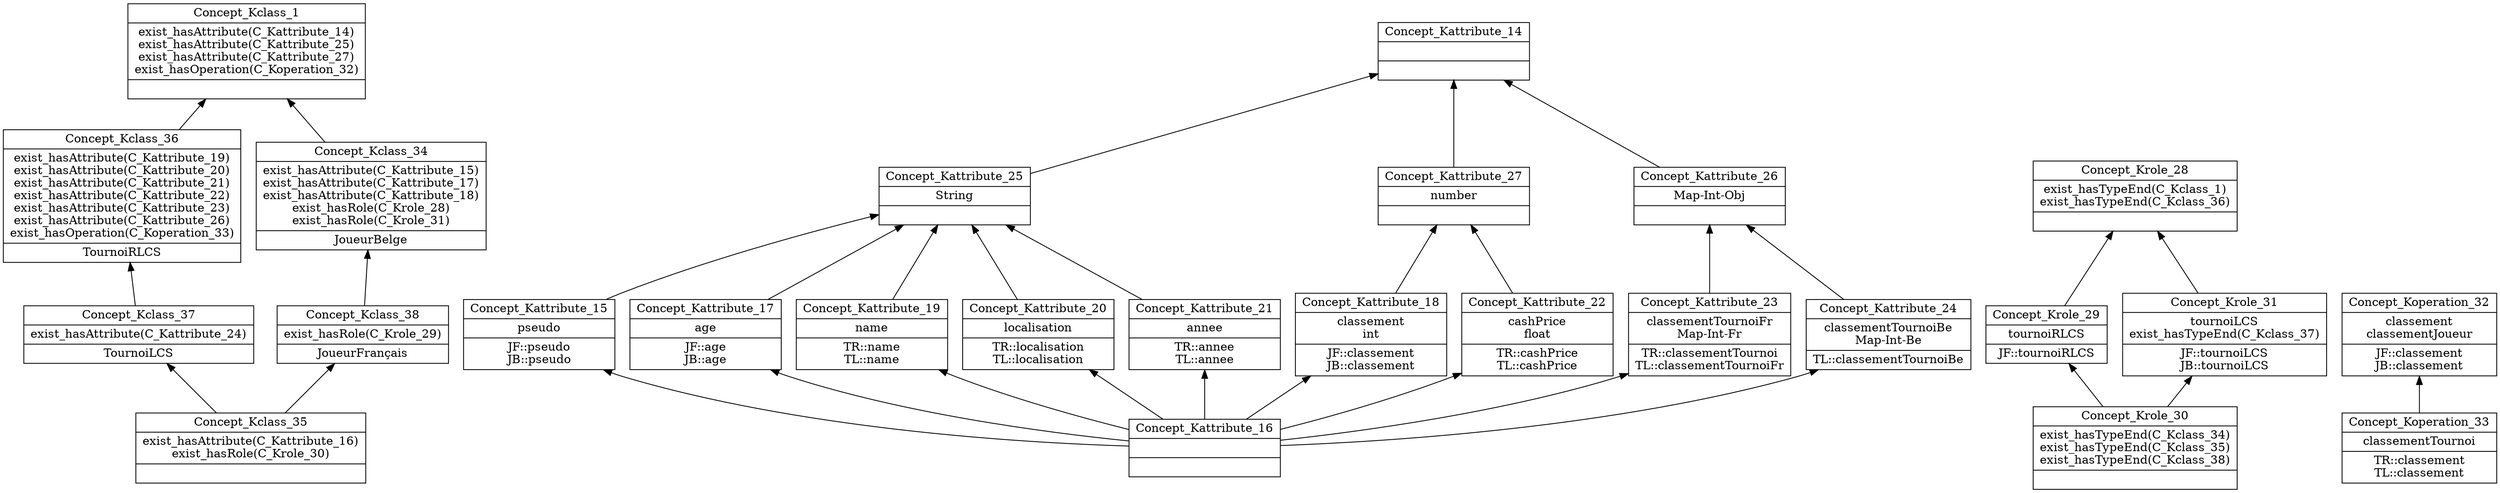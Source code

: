 digraph G { 
	rankdir=BT;
subgraph Kclass { 
label="Kclass";
1 [shape=record,label="{Concept_Kclass_1|exist_hasAttribute(C_Kattribute_14)\nexist_hasAttribute(C_Kattribute_25)\nexist_hasAttribute(C_Kattribute_27)\nexist_hasOperation(C_Koperation_32)\n|}"];
34 [shape=record,label="{Concept_Kclass_34|exist_hasAttribute(C_Kattribute_15)\nexist_hasAttribute(C_Kattribute_17)\nexist_hasAttribute(C_Kattribute_18)\nexist_hasRole(C_Krole_28)\nexist_hasRole(C_Krole_31)\n|JoueurBelge\n}"];
35 [shape=record,label="{Concept_Kclass_35|exist_hasAttribute(C_Kattribute_16)\nexist_hasRole(C_Krole_30)\n|}"];
36 [shape=record,label="{Concept_Kclass_36|exist_hasAttribute(C_Kattribute_19)\nexist_hasAttribute(C_Kattribute_20)\nexist_hasAttribute(C_Kattribute_21)\nexist_hasAttribute(C_Kattribute_22)\nexist_hasAttribute(C_Kattribute_23)\nexist_hasAttribute(C_Kattribute_26)\nexist_hasOperation(C_Koperation_33)\n|TournoiRLCS\n}"];
37 [shape=record,label="{Concept_Kclass_37|exist_hasAttribute(C_Kattribute_24)\n|TournoiLCS\n}"];
38 [shape=record,label="{Concept_Kclass_38|exist_hasRole(C_Krole_29)\n|JoueurFrançais\n}"];
	34 -> 1
	36 -> 1
	38 -> 34
	37 -> 36
	35 -> 37
	35 -> 38
}
subgraph Kattribute { 
label="Kattribute";
14 [shape=record,label="{Concept_Kattribute_14||}"];
15 [shape=record,label="{Concept_Kattribute_15|pseudo\n|JF::pseudo\nJB::pseudo\n}"];
16 [shape=record,label="{Concept_Kattribute_16||}"];
17 [shape=record,label="{Concept_Kattribute_17|age\n|JF::age\nJB::age\n}"];
18 [shape=record,label="{Concept_Kattribute_18|classement\nint\n|JF::classement\nJB::classement\n}"];
19 [shape=record,label="{Concept_Kattribute_19|name\n|TR::name\nTL::name\n}"];
20 [shape=record,label="{Concept_Kattribute_20|localisation\n|TR::localisation\nTL::localisation\n}"];
21 [shape=record,label="{Concept_Kattribute_21|annee\n|TR::annee\nTL::annee\n}"];
22 [shape=record,label="{Concept_Kattribute_22|cashPrice\nfloat\n|TR::cashPrice\nTL::cashPrice\n}"];
23 [shape=record,label="{Concept_Kattribute_23|classementTournoiFr\nMap-Int-Fr\n|TR::classementTournoi\nTL::classementTournoiFr\n}"];
24 [shape=record,label="{Concept_Kattribute_24|classementTournoiBe\nMap-Int-Be\n|TL::classementTournoiBe\n}"];
25 [shape=record,label="{Concept_Kattribute_25|String\n|}"];
26 [shape=record,label="{Concept_Kattribute_26|Map-Int-Obj\n|}"];
27 [shape=record,label="{Concept_Kattribute_27|number\n|}"];
	25 -> 14
	26 -> 14
	27 -> 14
	16 -> 15
	16 -> 17
	16 -> 18
	16 -> 19
	16 -> 20
	16 -> 21
	16 -> 22
	16 -> 23
	16 -> 24
	15 -> 25
	17 -> 25
	19 -> 25
	20 -> 25
	21 -> 25
	23 -> 26
	24 -> 26
	18 -> 27
	22 -> 27
}
subgraph Krole { 
label="Krole";
28 [shape=record,label="{Concept_Krole_28|exist_hasTypeEnd(C_Kclass_1)\nexist_hasTypeEnd(C_Kclass_36)\n|}"];
29 [shape=record,label="{Concept_Krole_29|tournoiRLCS\n|JF::tournoiRLCS\n}"];
30 [shape=record,label="{Concept_Krole_30|exist_hasTypeEnd(C_Kclass_34)\nexist_hasTypeEnd(C_Kclass_35)\nexist_hasTypeEnd(C_Kclass_38)\n|}"];
31 [shape=record,label="{Concept_Krole_31|tournoiLCS\nexist_hasTypeEnd(C_Kclass_37)\n|JF::tournoiLCS\nJB::tournoiLCS\n}"];
	29 -> 28
	31 -> 28
	30 -> 29
	30 -> 31
}
subgraph Koperation { 
label="Koperation";
32 [shape=record,label="{Concept_Koperation_32|classement\nclassementJoueur\n|JF::classement\nJB::classement\n}"];
33 [shape=record,label="{Concept_Koperation_33|classementTournoi\n|TR::classement\nTL::classement\n}"];
	33 -> 32
}
}